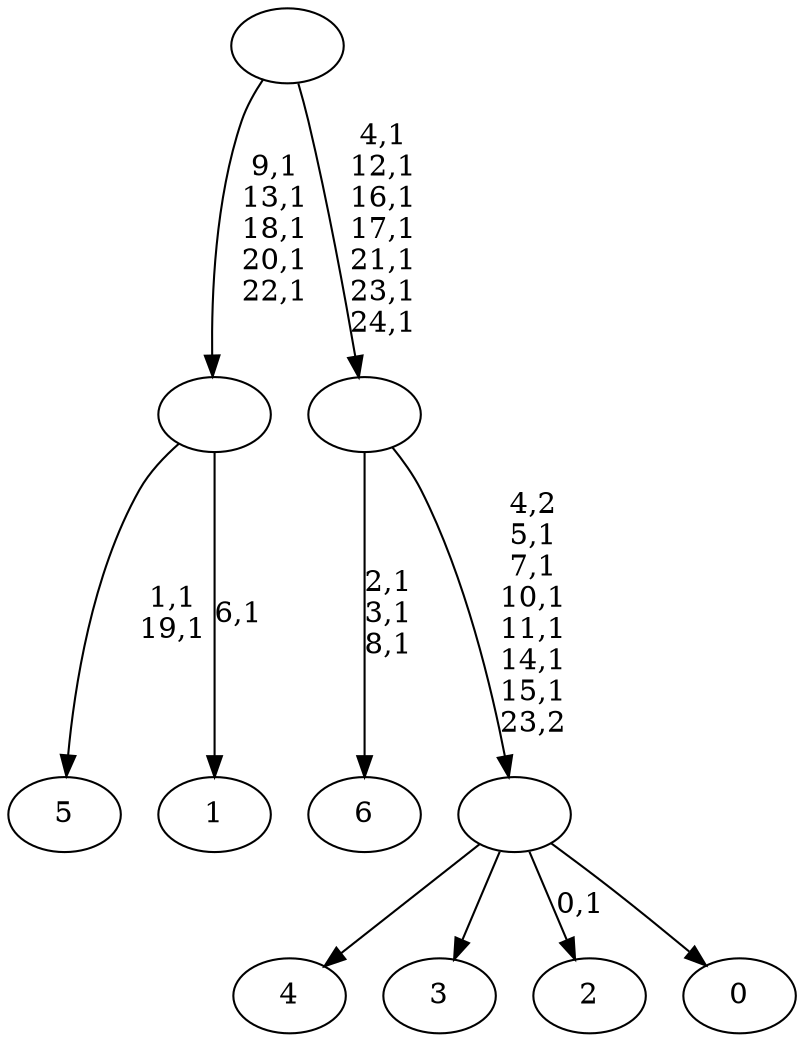 digraph T {
	32 [label="6"]
	28 [label="5"]
	25 [label="4"]
	24 [label="3"]
	23 [label="2"]
	21 [label="1"]
	19 [label=""]
	14 [label="0"]
	13 [label=""]
	7 [label=""]
	0 [label=""]
	19 -> 21 [label="6,1"]
	19 -> 28 [label="1,1\n19,1"]
	13 -> 23 [label="0,1"]
	13 -> 25 [label=""]
	13 -> 24 [label=""]
	13 -> 14 [label=""]
	7 -> 13 [label="4,2\n5,1\n7,1\n10,1\n11,1\n14,1\n15,1\n23,2"]
	7 -> 32 [label="2,1\n3,1\n8,1"]
	0 -> 7 [label="4,1\n12,1\n16,1\n17,1\n21,1\n23,1\n24,1"]
	0 -> 19 [label="9,1\n13,1\n18,1\n20,1\n22,1"]
}
